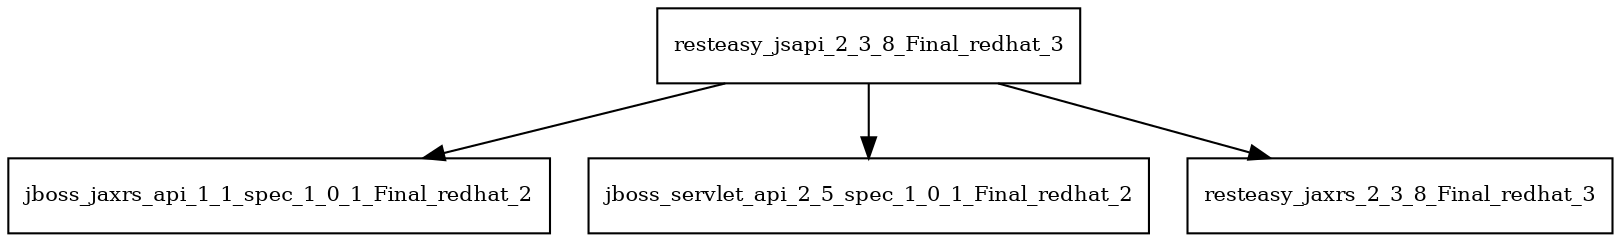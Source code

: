 digraph resteasy_jsapi_2_3_8_Final_redhat_3_dependencies {
  node [shape = box, fontsize=10.0];
  resteasy_jsapi_2_3_8_Final_redhat_3 -> jboss_jaxrs_api_1_1_spec_1_0_1_Final_redhat_2;
  resteasy_jsapi_2_3_8_Final_redhat_3 -> jboss_servlet_api_2_5_spec_1_0_1_Final_redhat_2;
  resteasy_jsapi_2_3_8_Final_redhat_3 -> resteasy_jaxrs_2_3_8_Final_redhat_3;
}
